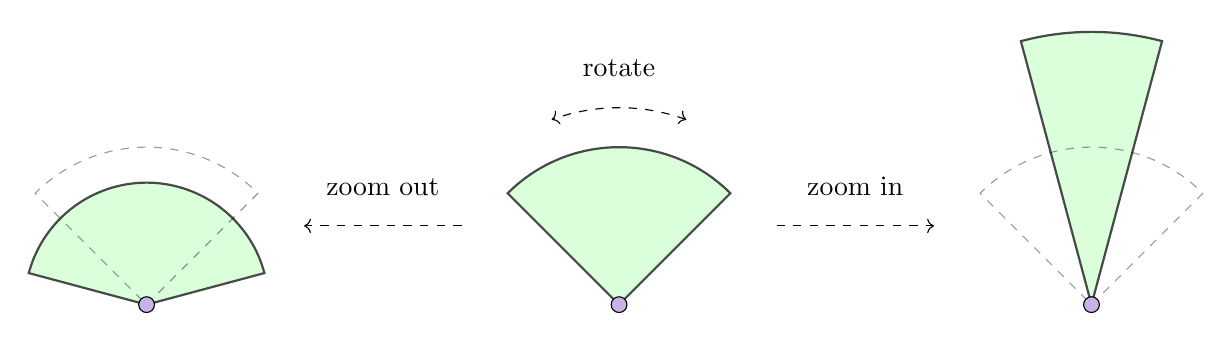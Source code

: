 \begin{tikzpicture}
  \draw[fill={green!20},opacity=0.7,thick] (0,0) -- (45:2) arc (45:135:2) -- cycle;
  \draw[fill={blue!70!red!30!}]            (0,0) circle(0.1);

  \draw[fill={green!20},opacity=0.7,thick,xshift=6cm] (0,0) -- (75:{2 * sqrt(3)}) arc (75:105:{2 * sqrt(3)}) -- cycle;
  \draw[dashed,opacity=0.4,xshift=6cm]                (0,0) -- (45:2) arc (45:135:2) -- cycle;
  \draw[fill={blue!70!red!30!},xshift=6cm]            (0,0) circle(0.1);

  \draw[fill={green!20},opacity=0.7,thick,xshift=-6cm] (0,0) -- (15:{2 / sqrt(5 / 3)}) arc (15:165:{2 / sqrt(5 / 3)}) -- cycle;
  \draw[dashed,opacity=0.4,xshift=-6cm]                (0,0) -- (45:2) arc (45:135:2) -- cycle;
  \draw[fill={blue!70!red!30!},xshift=-6cm]            (0,0) circle(0.1);

  \draw[<->,dashed] (70:2.5) arc (70:110:2.5) node[midway,yshift=0.5cm] {rotate};
  \draw[->,dashed] (-2,1) -- (-4,1) node[midway,yshift=0.5cm] {zoom out};
  \draw[->,dashed] (2,1)  -- (4,1)  node[midway,yshift=0.5cm] {zoom in};
\end{tikzpicture}
